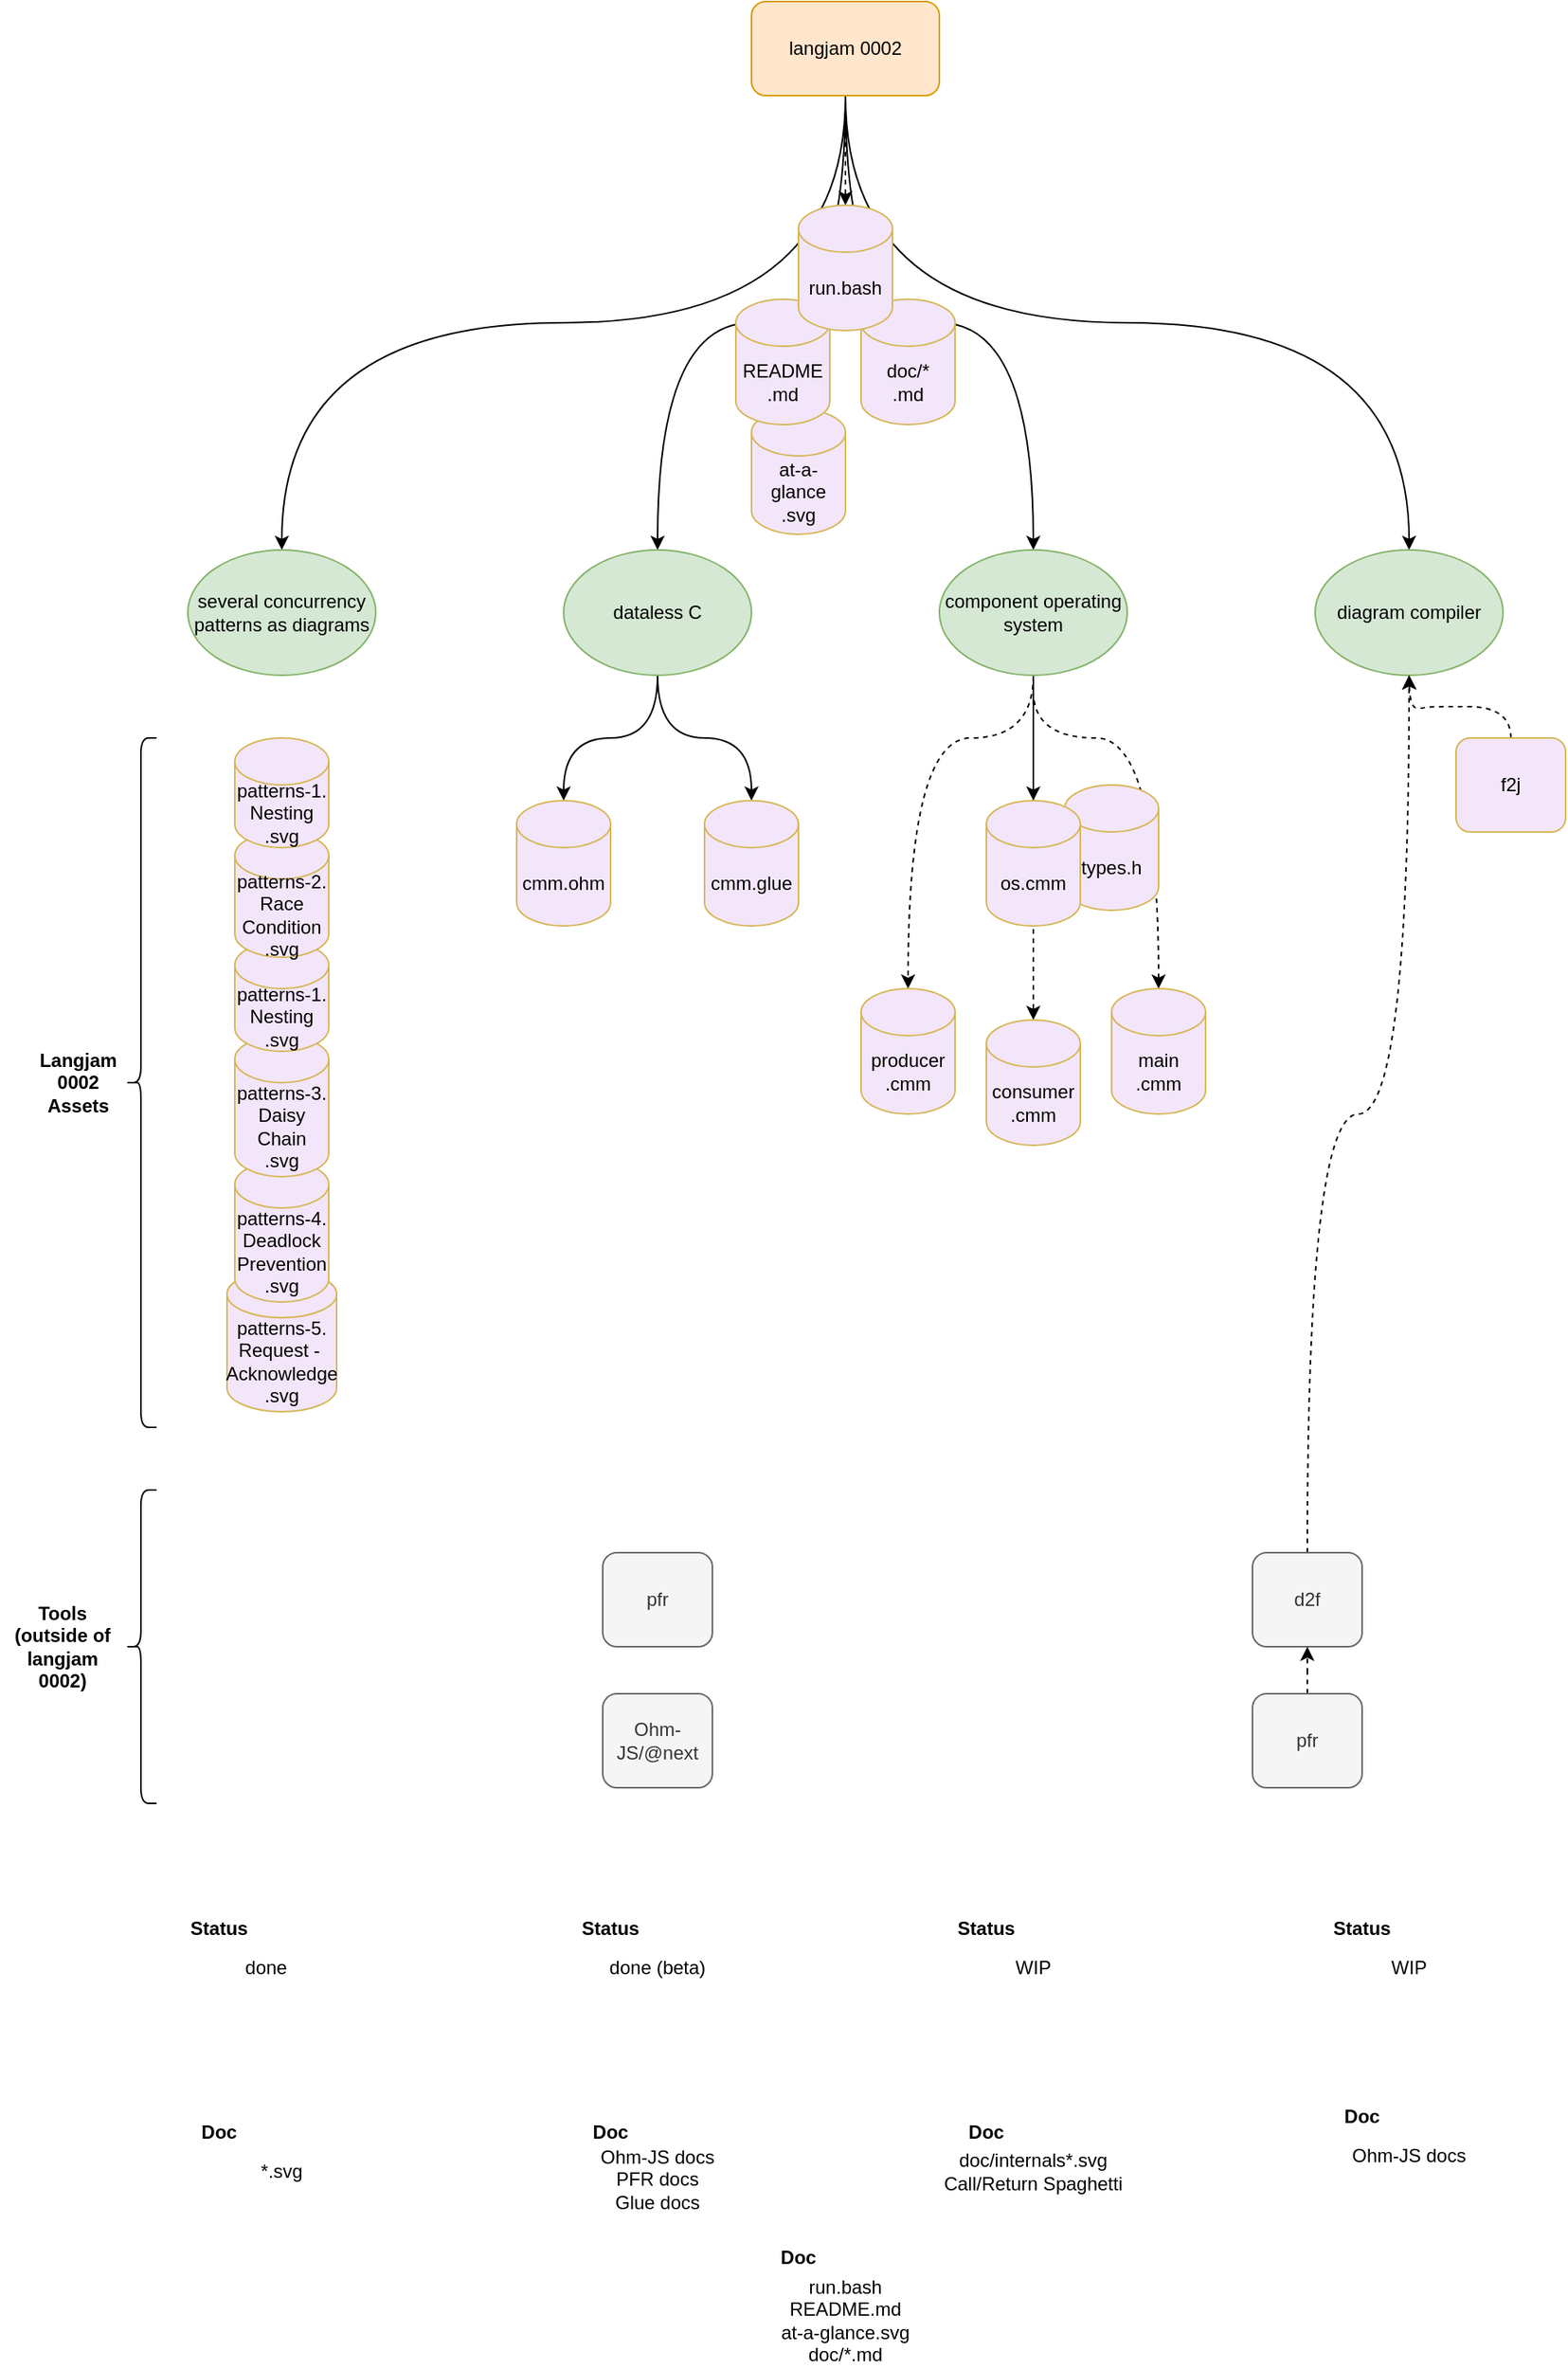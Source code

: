 <mxfile version="14.6.13" type="device"><diagram id="tBGr2wS3wgBmKS_htOE3" name="Page-1"><mxGraphModel dx="1301" dy="948" grid="1" gridSize="10" guides="1" tooltips="1" connect="1" arrows="1" fold="1" page="1" pageScale="1" pageWidth="1100" pageHeight="850" math="0" shadow="0"><root><mxCell id="0"/><mxCell id="1" parent="0"/><mxCell id="rj92Wux5snFElhiVQjYJ-70" value="at-a-glance&lt;br&gt;.svg" style="shape=cylinder3;whiteSpace=wrap;html=1;boundedLbl=1;backgroundOutline=1;size=15;strokeColor=#d6b656;fillColor=#F3E6FA;" vertex="1" parent="1"><mxGeometry x="540" y="280" width="60" height="80" as="geometry"/></mxCell><mxCell id="rj92Wux5snFElhiVQjYJ-21" style="edgeStyle=orthogonalEdgeStyle;curved=1;orthogonalLoop=1;jettySize=auto;html=1;dashed=1;" edge="1" parent="1" source="rj92Wux5snFElhiVQjYJ-4" target="rj92Wux5snFElhiVQjYJ-17"><mxGeometry relative="1" as="geometry"/></mxCell><mxCell id="rj92Wux5snFElhiVQjYJ-10" style="edgeStyle=orthogonalEdgeStyle;curved=1;orthogonalLoop=1;jettySize=auto;html=1;entryX=0.5;entryY=0;entryDx=0;entryDy=0;exitX=0.5;exitY=1;exitDx=0;exitDy=0;" edge="1" parent="1" source="rj92Wux5snFElhiVQjYJ-1" target="rj92Wux5snFElhiVQjYJ-2"><mxGeometry relative="1" as="geometry"/></mxCell><mxCell id="rj92Wux5snFElhiVQjYJ-11" style="edgeStyle=orthogonalEdgeStyle;curved=1;orthogonalLoop=1;jettySize=auto;html=1;entryX=0.5;entryY=0;entryDx=0;entryDy=0;" edge="1" parent="1" source="rj92Wux5snFElhiVQjYJ-1" target="rj92Wux5snFElhiVQjYJ-3"><mxGeometry relative="1" as="geometry"/></mxCell><mxCell id="rj92Wux5snFElhiVQjYJ-12" style="edgeStyle=orthogonalEdgeStyle;curved=1;orthogonalLoop=1;jettySize=auto;html=1;entryX=0.5;entryY=0;entryDx=0;entryDy=0;" edge="1" parent="1" source="rj92Wux5snFElhiVQjYJ-1" target="rj92Wux5snFElhiVQjYJ-4"><mxGeometry relative="1" as="geometry"/></mxCell><mxCell id="rj92Wux5snFElhiVQjYJ-13" style="edgeStyle=orthogonalEdgeStyle;curved=1;orthogonalLoop=1;jettySize=auto;html=1;entryX=0.5;entryY=0;entryDx=0;entryDy=0;exitX=0.5;exitY=1;exitDx=0;exitDy=0;" edge="1" parent="1" source="rj92Wux5snFElhiVQjYJ-1" target="rj92Wux5snFElhiVQjYJ-5"><mxGeometry relative="1" as="geometry"/></mxCell><mxCell id="rj92Wux5snFElhiVQjYJ-65" style="edgeStyle=orthogonalEdgeStyle;curved=1;orthogonalLoop=1;jettySize=auto;html=1;entryX=0.5;entryY=0;entryDx=0;entryDy=0;entryPerimeter=0;dashed=1;" edge="1" parent="1" source="rj92Wux5snFElhiVQjYJ-1" target="rj92Wux5snFElhiVQjYJ-64"><mxGeometry relative="1" as="geometry"/></mxCell><mxCell id="rj92Wux5snFElhiVQjYJ-1" value="langjam 0002" style="rounded=1;whiteSpace=wrap;html=1;fillColor=#ffe6cc;strokeColor=#d79b00;" vertex="1" parent="1"><mxGeometry x="540" y="20" width="120" height="60" as="geometry"/></mxCell><mxCell id="rj92Wux5snFElhiVQjYJ-2" value="several concurrency patterns as diagrams" style="ellipse;whiteSpace=wrap;html=1;fillColor=#d5e8d4;strokeColor=#82b366;" vertex="1" parent="1"><mxGeometry x="180" y="370" width="120" height="80" as="geometry"/></mxCell><mxCell id="rj92Wux5snFElhiVQjYJ-8" style="edgeStyle=orthogonalEdgeStyle;orthogonalLoop=1;jettySize=auto;html=1;exitX=0.5;exitY=1;exitDx=0;exitDy=0;curved=1;" edge="1" parent="1" source="rj92Wux5snFElhiVQjYJ-3" target="rj92Wux5snFElhiVQjYJ-6"><mxGeometry relative="1" as="geometry"/></mxCell><mxCell id="rj92Wux5snFElhiVQjYJ-9" style="edgeStyle=orthogonalEdgeStyle;orthogonalLoop=1;jettySize=auto;html=1;curved=1;" edge="1" parent="1" source="rj92Wux5snFElhiVQjYJ-3" target="rj92Wux5snFElhiVQjYJ-7"><mxGeometry relative="1" as="geometry"/></mxCell><mxCell id="rj92Wux5snFElhiVQjYJ-3" value="dataless C" style="ellipse;whiteSpace=wrap;html=1;fillColor=#d5e8d4;strokeColor=#82b366;" vertex="1" parent="1"><mxGeometry x="420" y="370" width="120" height="80" as="geometry"/></mxCell><mxCell id="rj92Wux5snFElhiVQjYJ-15" style="edgeStyle=orthogonalEdgeStyle;curved=1;orthogonalLoop=1;jettySize=auto;html=1;exitX=0.5;exitY=1;exitDx=0;exitDy=0;entryX=0.5;entryY=0;entryDx=0;entryDy=0;entryPerimeter=0;" edge="1" parent="1" source="rj92Wux5snFElhiVQjYJ-4" target="rj92Wux5snFElhiVQjYJ-14"><mxGeometry relative="1" as="geometry"/></mxCell><mxCell id="rj92Wux5snFElhiVQjYJ-24" style="edgeStyle=orthogonalEdgeStyle;curved=1;orthogonalLoop=1;jettySize=auto;html=1;entryX=0.5;entryY=0;entryDx=0;entryDy=0;entryPerimeter=0;dashed=1;exitX=0.5;exitY=1;exitDx=0;exitDy=0;" edge="1" parent="1" source="rj92Wux5snFElhiVQjYJ-4" target="rj92Wux5snFElhiVQjYJ-16"><mxGeometry relative="1" as="geometry"><Array as="points"><mxPoint x="720" y="490"/><mxPoint x="640" y="490"/></Array></mxGeometry></mxCell><mxCell id="rj92Wux5snFElhiVQjYJ-25" style="edgeStyle=orthogonalEdgeStyle;curved=1;orthogonalLoop=1;jettySize=auto;html=1;dashed=1;entryX=0.5;entryY=0;entryDx=0;entryDy=0;entryPerimeter=0;" edge="1" parent="1" target="rj92Wux5snFElhiVQjYJ-18"><mxGeometry relative="1" as="geometry"><mxPoint x="720" y="460" as="sourcePoint"/><Array as="points"><mxPoint x="720" y="490"/><mxPoint x="800" y="490"/></Array></mxGeometry></mxCell><mxCell id="rj92Wux5snFElhiVQjYJ-4" value="component operating system" style="ellipse;whiteSpace=wrap;html=1;fillColor=#d5e8d4;strokeColor=#82b366;" vertex="1" parent="1"><mxGeometry x="660" y="370" width="120" height="80" as="geometry"/></mxCell><mxCell id="rj92Wux5snFElhiVQjYJ-5" value="diagram compiler" style="ellipse;whiteSpace=wrap;html=1;fillColor=#d5e8d4;strokeColor=#82b366;" vertex="1" parent="1"><mxGeometry x="900" y="370" width="120" height="80" as="geometry"/></mxCell><mxCell id="rj92Wux5snFElhiVQjYJ-6" value="cmm.ohm" style="shape=cylinder3;whiteSpace=wrap;html=1;boundedLbl=1;backgroundOutline=1;size=15;fillColor=#F3E6FA;strokeColor=#D6B656;" vertex="1" parent="1"><mxGeometry x="390" y="530" width="60" height="80" as="geometry"/></mxCell><mxCell id="rj92Wux5snFElhiVQjYJ-7" value="cmm.glue" style="shape=cylinder3;whiteSpace=wrap;html=1;boundedLbl=1;backgroundOutline=1;size=15;fillColor=#F3E6FA;strokeColor=#D6B656;" vertex="1" parent="1"><mxGeometry x="510" y="530" width="60" height="80" as="geometry"/></mxCell><mxCell id="rj92Wux5snFElhiVQjYJ-16" value="producer&lt;br&gt;.cmm" style="shape=cylinder3;whiteSpace=wrap;html=1;boundedLbl=1;backgroundOutline=1;size=15;strokeColor=#d6b656;fillColor=#F3E6FA;" vertex="1" parent="1"><mxGeometry x="610" y="650" width="60" height="80" as="geometry"/></mxCell><mxCell id="rj92Wux5snFElhiVQjYJ-17" value="consumer&lt;br&gt;.cmm" style="shape=cylinder3;whiteSpace=wrap;html=1;boundedLbl=1;backgroundOutline=1;size=15;strokeColor=#d6b656;fillColor=#F3E6FA;" vertex="1" parent="1"><mxGeometry x="690" y="670" width="60" height="80" as="geometry"/></mxCell><mxCell id="rj92Wux5snFElhiVQjYJ-18" value="main&lt;br&gt;.cmm" style="shape=cylinder3;whiteSpace=wrap;html=1;boundedLbl=1;backgroundOutline=1;size=15;strokeColor=#d6b656;fillColor=#F3E6FA;" vertex="1" parent="1"><mxGeometry x="770" y="650" width="60" height="80" as="geometry"/></mxCell><mxCell id="rj92Wux5snFElhiVQjYJ-19" value="types.h" style="shape=cylinder3;whiteSpace=wrap;html=1;boundedLbl=1;backgroundOutline=1;size=15;strokeColor=#d6b656;fillColor=#F3E6FA;" vertex="1" parent="1"><mxGeometry x="740" y="520" width="60" height="80" as="geometry"/></mxCell><mxCell id="rj92Wux5snFElhiVQjYJ-14" value="os.cmm" style="shape=cylinder3;whiteSpace=wrap;html=1;boundedLbl=1;backgroundOutline=1;size=15;strokeColor=#d6b656;fillColor=#F3E6FA;" vertex="1" parent="1"><mxGeometry x="690" y="530" width="60" height="80" as="geometry"/></mxCell><mxCell id="rj92Wux5snFElhiVQjYJ-29" style="edgeStyle=orthogonalEdgeStyle;curved=1;orthogonalLoop=1;jettySize=auto;html=1;exitX=0.5;exitY=0;exitDx=0;exitDy=0;entryX=0.5;entryY=1;entryDx=0;entryDy=0;dashed=1;" edge="1" parent="1" source="rj92Wux5snFElhiVQjYJ-26" target="rj92Wux5snFElhiVQjYJ-5"><mxGeometry relative="1" as="geometry"/></mxCell><mxCell id="rj92Wux5snFElhiVQjYJ-26" value="d2f" style="rounded=1;whiteSpace=wrap;html=1;fillColor=#f5f5f5;strokeColor=#666666;fontColor=#333333;" vertex="1" parent="1"><mxGeometry x="860" y="1010" width="70" height="60" as="geometry"/></mxCell><mxCell id="rj92Wux5snFElhiVQjYJ-31" style="edgeStyle=orthogonalEdgeStyle;curved=1;orthogonalLoop=1;jettySize=auto;html=1;entryX=0.5;entryY=1;entryDx=0;entryDy=0;dashed=1;" edge="1" parent="1" source="rj92Wux5snFElhiVQjYJ-27" target="rj92Wux5snFElhiVQjYJ-26"><mxGeometry relative="1" as="geometry"/></mxCell><mxCell id="rj92Wux5snFElhiVQjYJ-27" value="pfr" style="rounded=1;whiteSpace=wrap;html=1;fillColor=#f5f5f5;strokeColor=#666666;fontColor=#333333;" vertex="1" parent="1"><mxGeometry x="860" y="1100" width="70" height="60" as="geometry"/></mxCell><mxCell id="rj92Wux5snFElhiVQjYJ-30" style="edgeStyle=orthogonalEdgeStyle;curved=1;orthogonalLoop=1;jettySize=auto;html=1;exitX=0.5;exitY=0;exitDx=0;exitDy=0;dashed=1;" edge="1" parent="1" source="rj92Wux5snFElhiVQjYJ-28"><mxGeometry relative="1" as="geometry"><mxPoint x="960" y="450" as="targetPoint"/></mxGeometry></mxCell><mxCell id="rj92Wux5snFElhiVQjYJ-28" value="f2j" style="rounded=1;whiteSpace=wrap;html=1;strokeColor=#d6b656;fillColor=#F3E6FA;" vertex="1" parent="1"><mxGeometry x="990" y="490" width="70" height="60" as="geometry"/></mxCell><mxCell id="rj92Wux5snFElhiVQjYJ-32" value="&lt;b&gt;Status&lt;/b&gt;" style="text;html=1;strokeColor=none;fillColor=none;align=center;verticalAlign=middle;whiteSpace=wrap;rounded=0;" vertex="1" parent="1"><mxGeometry x="180" y="1240" width="40" height="20" as="geometry"/></mxCell><mxCell id="rj92Wux5snFElhiVQjYJ-33" value="done" style="text;html=1;strokeColor=none;fillColor=none;align=center;verticalAlign=middle;whiteSpace=wrap;rounded=0;" vertex="1" parent="1"><mxGeometry x="180" y="1260" width="100" height="30" as="geometry"/></mxCell><mxCell id="rj92Wux5snFElhiVQjYJ-34" value="pfr" style="rounded=1;whiteSpace=wrap;html=1;fillColor=#f5f5f5;strokeColor=#666666;fontColor=#333333;" vertex="1" parent="1"><mxGeometry x="445" y="1010" width="70" height="60" as="geometry"/></mxCell><mxCell id="rj92Wux5snFElhiVQjYJ-35" value="Ohm-JS/@next" style="rounded=1;whiteSpace=wrap;html=1;fillColor=#f5f5f5;strokeColor=#666666;fontColor=#333333;" vertex="1" parent="1"><mxGeometry x="445" y="1100" width="70" height="60" as="geometry"/></mxCell><mxCell id="rj92Wux5snFElhiVQjYJ-44" value="patterns-5. Request -&amp;nbsp; Acknowledge&lt;br&gt;.svg" style="shape=cylinder3;whiteSpace=wrap;html=1;boundedLbl=1;backgroundOutline=1;size=15;fillColor=#F3E6FA;strokeColor=#D6B656;" vertex="1" parent="1"><mxGeometry x="205" y="830" width="70" height="90" as="geometry"/></mxCell><mxCell id="rj92Wux5snFElhiVQjYJ-42" value="patterns-4. Deadlock Prevention&lt;br&gt;.svg" style="shape=cylinder3;whiteSpace=wrap;html=1;boundedLbl=1;backgroundOutline=1;size=15;fillColor=#F3E6FA;strokeColor=#D6B656;" vertex="1" parent="1"><mxGeometry x="210" y="760" width="60" height="90" as="geometry"/></mxCell><mxCell id="rj92Wux5snFElhiVQjYJ-43" value="patterns-3. Daisy Chain&lt;br&gt;.svg" style="shape=cylinder3;whiteSpace=wrap;html=1;boundedLbl=1;backgroundOutline=1;size=15;fillColor=#F3E6FA;strokeColor=#D6B656;" vertex="1" parent="1"><mxGeometry x="210" y="680" width="60" height="90" as="geometry"/></mxCell><mxCell id="rj92Wux5snFElhiVQjYJ-41" value="patterns-1. Nesting&lt;br&gt;.svg" style="shape=cylinder3;whiteSpace=wrap;html=1;boundedLbl=1;backgroundOutline=1;size=15;fillColor=#F3E6FA;strokeColor=#D6B656;" vertex="1" parent="1"><mxGeometry x="210" y="620" width="60" height="70" as="geometry"/></mxCell><mxCell id="rj92Wux5snFElhiVQjYJ-40" value="patterns-2. Race Condition&lt;br&gt;.svg" style="shape=cylinder3;whiteSpace=wrap;html=1;boundedLbl=1;backgroundOutline=1;size=15;fillColor=#F3E6FA;strokeColor=#D6B656;" vertex="1" parent="1"><mxGeometry x="210" y="550" width="60" height="80" as="geometry"/></mxCell><mxCell id="rj92Wux5snFElhiVQjYJ-39" value="patterns-1. Nesting&lt;br&gt;.svg" style="shape=cylinder3;whiteSpace=wrap;html=1;boundedLbl=1;backgroundOutline=1;size=15;fillColor=#F3E6FA;strokeColor=#D6B656;" vertex="1" parent="1"><mxGeometry x="210" y="490" width="60" height="70" as="geometry"/></mxCell><mxCell id="rj92Wux5snFElhiVQjYJ-45" value="" style="shape=curlyBracket;whiteSpace=wrap;html=1;rounded=1;fillColor=#000000;" vertex="1" parent="1"><mxGeometry x="140" y="490" width="20" height="440" as="geometry"/></mxCell><mxCell id="rj92Wux5snFElhiVQjYJ-46" value="&lt;b&gt;Langjam 0002 Assets&lt;/b&gt;" style="text;html=1;strokeColor=none;fillColor=none;align=center;verticalAlign=middle;whiteSpace=wrap;rounded=0;" vertex="1" parent="1"><mxGeometry x="80" y="690" width="60" height="40" as="geometry"/></mxCell><mxCell id="rj92Wux5snFElhiVQjYJ-48" value="" style="shape=curlyBracket;whiteSpace=wrap;html=1;rounded=1;fillColor=#000000;" vertex="1" parent="1"><mxGeometry x="140" y="970" width="20" height="200" as="geometry"/></mxCell><mxCell id="rj92Wux5snFElhiVQjYJ-49" value="&lt;b&gt;Tools (outside of langjam 0002)&lt;br&gt;&lt;/b&gt;" style="text;html=1;strokeColor=none;fillColor=none;align=center;verticalAlign=middle;whiteSpace=wrap;rounded=0;" vertex="1" parent="1"><mxGeometry x="60" y="1040" width="80" height="60" as="geometry"/></mxCell><mxCell id="rj92Wux5snFElhiVQjYJ-50" value="&lt;b&gt;Status&lt;/b&gt;" style="text;html=1;strokeColor=none;fillColor=none;align=center;verticalAlign=middle;whiteSpace=wrap;rounded=0;" vertex="1" parent="1"><mxGeometry x="430" y="1240" width="40" height="20" as="geometry"/></mxCell><mxCell id="rj92Wux5snFElhiVQjYJ-51" value="done (beta)" style="text;html=1;strokeColor=none;fillColor=none;align=center;verticalAlign=middle;whiteSpace=wrap;rounded=0;" vertex="1" parent="1"><mxGeometry x="430" y="1260" width="100" height="30" as="geometry"/></mxCell><mxCell id="rj92Wux5snFElhiVQjYJ-52" value="&lt;b&gt;Status&lt;/b&gt;" style="text;html=1;strokeColor=none;fillColor=none;align=center;verticalAlign=middle;whiteSpace=wrap;rounded=0;" vertex="1" parent="1"><mxGeometry x="670" y="1240" width="40" height="20" as="geometry"/></mxCell><mxCell id="rj92Wux5snFElhiVQjYJ-53" value="WIP" style="text;html=1;strokeColor=none;fillColor=none;align=center;verticalAlign=middle;whiteSpace=wrap;rounded=0;" vertex="1" parent="1"><mxGeometry x="670" y="1260" width="100" height="30" as="geometry"/></mxCell><mxCell id="rj92Wux5snFElhiVQjYJ-54" value="&lt;b&gt;Status&lt;/b&gt;" style="text;html=1;strokeColor=none;fillColor=none;align=center;verticalAlign=middle;whiteSpace=wrap;rounded=0;" vertex="1" parent="1"><mxGeometry x="910" y="1240" width="40" height="20" as="geometry"/></mxCell><mxCell id="rj92Wux5snFElhiVQjYJ-55" value="WIP" style="text;html=1;strokeColor=none;fillColor=none;align=center;verticalAlign=middle;whiteSpace=wrap;rounded=0;" vertex="1" parent="1"><mxGeometry x="910" y="1260" width="100" height="30" as="geometry"/></mxCell><mxCell id="rj92Wux5snFElhiVQjYJ-56" value="&lt;b&gt;Doc&lt;/b&gt;" style="text;html=1;strokeColor=none;fillColor=none;align=center;verticalAlign=middle;whiteSpace=wrap;rounded=0;" vertex="1" parent="1"><mxGeometry x="180" y="1370" width="40" height="20" as="geometry"/></mxCell><mxCell id="rj92Wux5snFElhiVQjYJ-57" value="*.svg" style="text;html=1;strokeColor=none;fillColor=none;align=center;verticalAlign=middle;whiteSpace=wrap;rounded=0;" vertex="1" parent="1"><mxGeometry x="190" y="1390" width="100" height="30" as="geometry"/></mxCell><mxCell id="rj92Wux5snFElhiVQjYJ-58" value="&lt;b&gt;Doc&lt;/b&gt;" style="text;html=1;strokeColor=none;fillColor=none;align=center;verticalAlign=middle;whiteSpace=wrap;rounded=0;" vertex="1" parent="1"><mxGeometry x="430" y="1370" width="40" height="20" as="geometry"/></mxCell><mxCell id="rj92Wux5snFElhiVQjYJ-59" value="Ohm-JS docs&lt;br&gt;PFR docs&lt;br&gt;Glue docs" style="text;html=1;strokeColor=none;fillColor=none;align=center;verticalAlign=middle;whiteSpace=wrap;rounded=0;" vertex="1" parent="1"><mxGeometry x="430" y="1390" width="100" height="40" as="geometry"/></mxCell><mxCell id="rj92Wux5snFElhiVQjYJ-60" value="&lt;b&gt;Doc&lt;/b&gt;" style="text;html=1;strokeColor=none;fillColor=none;align=center;verticalAlign=middle;whiteSpace=wrap;rounded=0;" vertex="1" parent="1"><mxGeometry x="670" y="1370" width="40" height="20" as="geometry"/></mxCell><mxCell id="rj92Wux5snFElhiVQjYJ-61" value="doc/internals*.svg&lt;br&gt;Call/Return Spaghetti" style="text;html=1;strokeColor=none;fillColor=none;align=center;verticalAlign=middle;whiteSpace=wrap;rounded=0;" vertex="1" parent="1"><mxGeometry x="660" y="1390" width="120" height="30" as="geometry"/></mxCell><mxCell id="rj92Wux5snFElhiVQjYJ-62" value="&lt;b&gt;Doc&lt;/b&gt;" style="text;html=1;strokeColor=none;fillColor=none;align=center;verticalAlign=middle;whiteSpace=wrap;rounded=0;" vertex="1" parent="1"><mxGeometry x="910" y="1360" width="40" height="20" as="geometry"/></mxCell><mxCell id="rj92Wux5snFElhiVQjYJ-63" value="Ohm-JS docs&lt;br&gt;" style="text;html=1;strokeColor=none;fillColor=none;align=center;verticalAlign=middle;whiteSpace=wrap;rounded=0;" vertex="1" parent="1"><mxGeometry x="910" y="1380" width="100" height="30" as="geometry"/></mxCell><mxCell id="rj92Wux5snFElhiVQjYJ-66" value="&lt;b&gt;Doc&lt;/b&gt;" style="text;html=1;strokeColor=none;fillColor=none;align=center;verticalAlign=middle;whiteSpace=wrap;rounded=0;" vertex="1" parent="1"><mxGeometry x="550" y="1450" width="40" height="20" as="geometry"/></mxCell><mxCell id="rj92Wux5snFElhiVQjYJ-67" value="run.bash&lt;br&gt;README.md&lt;br&gt;at-a-glance.svg&lt;br&gt;doc/*.md" style="text;html=1;strokeColor=none;fillColor=none;align=center;verticalAlign=middle;whiteSpace=wrap;rounded=0;" vertex="1" parent="1"><mxGeometry x="550" y="1470" width="100" height="60" as="geometry"/></mxCell><mxCell id="rj92Wux5snFElhiVQjYJ-68" value="README&lt;br&gt;.md" style="shape=cylinder3;whiteSpace=wrap;html=1;boundedLbl=1;backgroundOutline=1;size=15;strokeColor=#d6b656;fillColor=#F3E6FA;" vertex="1" parent="1"><mxGeometry x="530" y="210" width="60" height="80" as="geometry"/></mxCell><mxCell id="rj92Wux5snFElhiVQjYJ-69" value="doc/*&lt;br&gt;.md" style="shape=cylinder3;whiteSpace=wrap;html=1;boundedLbl=1;backgroundOutline=1;size=15;strokeColor=#d6b656;fillColor=#F3E6FA;" vertex="1" parent="1"><mxGeometry x="610" y="210" width="60" height="80" as="geometry"/></mxCell><mxCell id="rj92Wux5snFElhiVQjYJ-64" value="run.bash" style="shape=cylinder3;whiteSpace=wrap;html=1;boundedLbl=1;backgroundOutline=1;size=15;strokeColor=#d6b656;fillColor=#F3E6FA;" vertex="1" parent="1"><mxGeometry x="570" y="150" width="60" height="80" as="geometry"/></mxCell></root></mxGraphModel></diagram></mxfile>